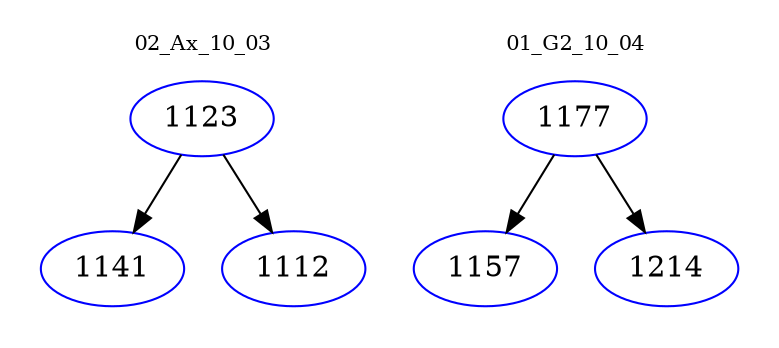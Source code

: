 digraph{
subgraph cluster_0 {
color = white
label = "02_Ax_10_03";
fontsize=10;
T0_1123 [label="1123", color="blue"]
T0_1123 -> T0_1141 [color="black"]
T0_1141 [label="1141", color="blue"]
T0_1123 -> T0_1112 [color="black"]
T0_1112 [label="1112", color="blue"]
}
subgraph cluster_1 {
color = white
label = "01_G2_10_04";
fontsize=10;
T1_1177 [label="1177", color="blue"]
T1_1177 -> T1_1157 [color="black"]
T1_1157 [label="1157", color="blue"]
T1_1177 -> T1_1214 [color="black"]
T1_1214 [label="1214", color="blue"]
}
}
